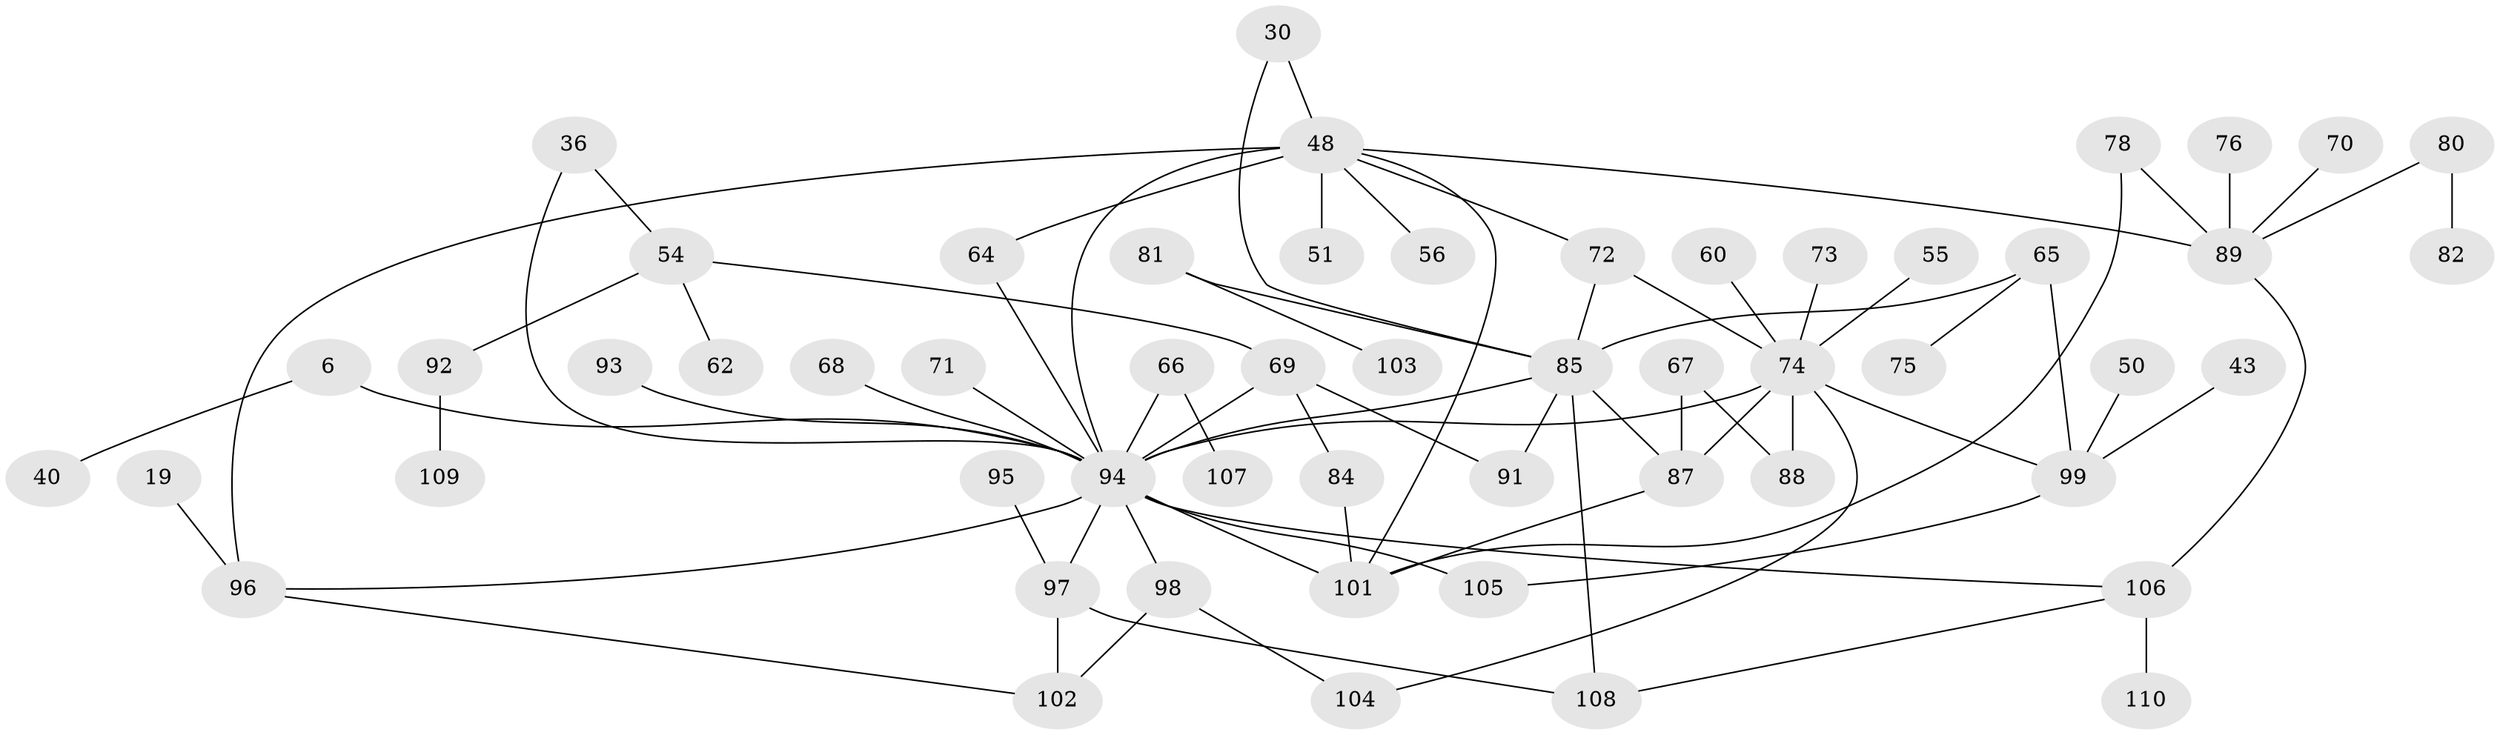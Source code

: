 // original degree distribution, {4: 0.1, 8: 0.01818181818181818, 6: 0.045454545454545456, 5: 0.03636363636363636, 2: 0.2909090909090909, 3: 0.2727272727272727, 1: 0.23636363636363636}
// Generated by graph-tools (version 1.1) at 2025/42/03/09/25 04:42:17]
// undirected, 55 vertices, 75 edges
graph export_dot {
graph [start="1"]
  node [color=gray90,style=filled];
  6;
  19;
  30;
  36;
  40;
  43;
  48 [super="+13+23"];
  50;
  51;
  54;
  55;
  56;
  60;
  62;
  64;
  65;
  66;
  67;
  68;
  69 [super="+59"];
  70;
  71;
  72 [super="+39"];
  73;
  74 [super="+34+16"];
  75;
  76;
  78;
  80;
  81;
  82;
  84;
  85 [super="+25+38+49+32"];
  87 [super="+46+58"];
  88;
  89 [super="+10+61"];
  91;
  92;
  93;
  94 [super="+37+45"];
  95;
  96 [super="+28+53"];
  97 [super="+26"];
  98 [super="+86"];
  99 [super="+41"];
  101 [super="+47+42+79"];
  102 [super="+90+57"];
  103;
  104 [super="+77+83+100"];
  105 [super="+52"];
  106 [super="+1+63"];
  107;
  108;
  109;
  110;
  6 -- 40;
  6 -- 94;
  19 -- 96;
  30 -- 48;
  30 -- 85;
  36 -- 54;
  36 -- 94;
  43 -- 99;
  48 -- 56;
  48 -- 64;
  48 -- 96 [weight=3];
  48 -- 51;
  48 -- 89 [weight=3];
  48 -- 94 [weight=2];
  48 -- 101;
  48 -- 72;
  50 -- 99;
  54 -- 62;
  54 -- 92;
  54 -- 69;
  55 -- 74;
  60 -- 74;
  64 -- 94;
  65 -- 75;
  65 -- 99;
  65 -- 85;
  66 -- 107;
  66 -- 94;
  67 -- 88;
  67 -- 87;
  68 -- 94 [weight=2];
  69 -- 84;
  69 -- 94 [weight=2];
  69 -- 91;
  70 -- 89;
  71 -- 94;
  72 -- 74;
  72 -- 85;
  73 -- 74;
  74 -- 94 [weight=5];
  74 -- 88;
  74 -- 87;
  74 -- 99;
  74 -- 104;
  76 -- 89;
  78 -- 101;
  78 -- 89;
  80 -- 82;
  80 -- 89;
  81 -- 103;
  81 -- 85;
  84 -- 101;
  85 -- 91;
  85 -- 108;
  85 -- 94 [weight=2];
  85 -- 87;
  87 -- 101;
  89 -- 106 [weight=2];
  92 -- 109;
  93 -- 94;
  94 -- 96 [weight=2];
  94 -- 97;
  94 -- 106;
  94 -- 101 [weight=2];
  94 -- 105;
  94 -- 98;
  95 -- 97;
  96 -- 102;
  97 -- 108;
  97 -- 102;
  98 -- 104;
  98 -- 102;
  99 -- 105;
  106 -- 110;
  106 -- 108;
}
